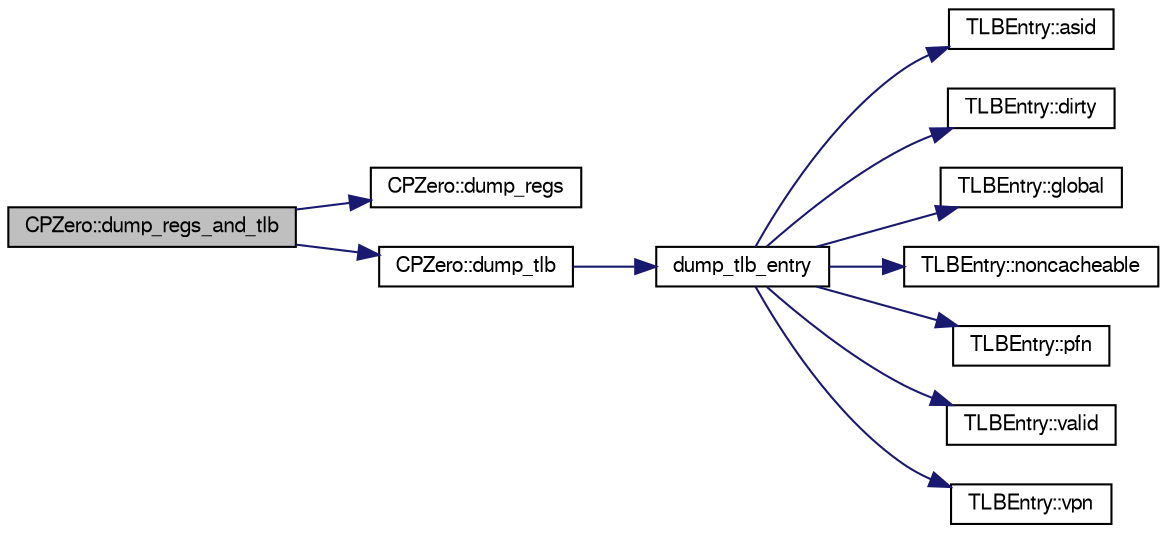 digraph G
{
  edge [fontname="FreeSans",fontsize="10",labelfontname="FreeSans",labelfontsize="10"];
  node [fontname="FreeSans",fontsize="10",shape=record];
  rankdir=LR;
  Node1 [label="CPZero::dump_regs_and_tlb",height=0.2,width=0.4,color="black", fillcolor="grey75", style="filled" fontcolor="black"];
  Node1 -> Node2 [color="midnightblue",fontsize="10",style="solid"];
  Node2 [label="CPZero::dump_regs",height=0.2,width=0.4,color="black", fillcolor="white", style="filled",URL="$classCPZero.html#aee1b391ace97d07fcd551133a6725ac2"];
  Node1 -> Node3 [color="midnightblue",fontsize="10",style="solid"];
  Node3 [label="CPZero::dump_tlb",height=0.2,width=0.4,color="black", fillcolor="white", style="filled",URL="$classCPZero.html#a7b1425b75a48855fe10c88a7a01eab26"];
  Node3 -> Node4 [color="midnightblue",fontsize="10",style="solid"];
  Node4 [label="dump_tlb_entry",height=0.2,width=0.4,color="black", fillcolor="white", style="filled",URL="$cpzero_8cc.html#a4fe6b690f5ea991f8b55fca166015a20"];
  Node4 -> Node5 [color="midnightblue",fontsize="10",style="solid"];
  Node5 [label="TLBEntry::asid",height=0.2,width=0.4,color="black", fillcolor="white", style="filled",URL="$classTLBEntry.html#a9ea42aca3ac9841e50ca88717a57675d"];
  Node4 -> Node6 [color="midnightblue",fontsize="10",style="solid"];
  Node6 [label="TLBEntry::dirty",height=0.2,width=0.4,color="black", fillcolor="white", style="filled",URL="$classTLBEntry.html#a035428d115899db13cad9ae4a0bd19d6"];
  Node4 -> Node7 [color="midnightblue",fontsize="10",style="solid"];
  Node7 [label="TLBEntry::global",height=0.2,width=0.4,color="black", fillcolor="white", style="filled",URL="$classTLBEntry.html#a958ad780663c9f6ff19f5011223abc4a"];
  Node4 -> Node8 [color="midnightblue",fontsize="10",style="solid"];
  Node8 [label="TLBEntry::noncacheable",height=0.2,width=0.4,color="black", fillcolor="white", style="filled",URL="$classTLBEntry.html#ac2a92150e0568daa9810e624d39a235b"];
  Node4 -> Node9 [color="midnightblue",fontsize="10",style="solid"];
  Node9 [label="TLBEntry::pfn",height=0.2,width=0.4,color="black", fillcolor="white", style="filled",URL="$classTLBEntry.html#a4595566739ea73c5b89a1bb9a8b472fc"];
  Node4 -> Node10 [color="midnightblue",fontsize="10",style="solid"];
  Node10 [label="TLBEntry::valid",height=0.2,width=0.4,color="black", fillcolor="white", style="filled",URL="$classTLBEntry.html#a29878217888278dbe3bc4ab3abbf081e"];
  Node4 -> Node11 [color="midnightblue",fontsize="10",style="solid"];
  Node11 [label="TLBEntry::vpn",height=0.2,width=0.4,color="black", fillcolor="white", style="filled",URL="$classTLBEntry.html#a4febc7aae3fda3da47da131e28cbdf50"];
}
